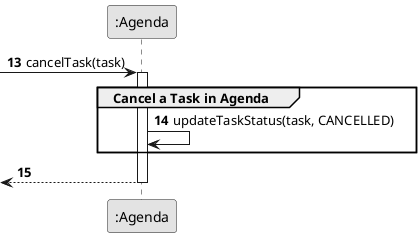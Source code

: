 @startuml
skinparam monochrome true
skinparam packageStyle rectangle
skinparam shadowing false

participant ":Agenda" as Agenda

autonumber 13

-> Agenda : cancelTask(task)

activate Agenda
    group Cancel a Task in Agenda

      Agenda -> Agenda : updateTaskStatus(task, CANCELLED)

    end

<-- Agenda
deactivate Agenda


@enduml
